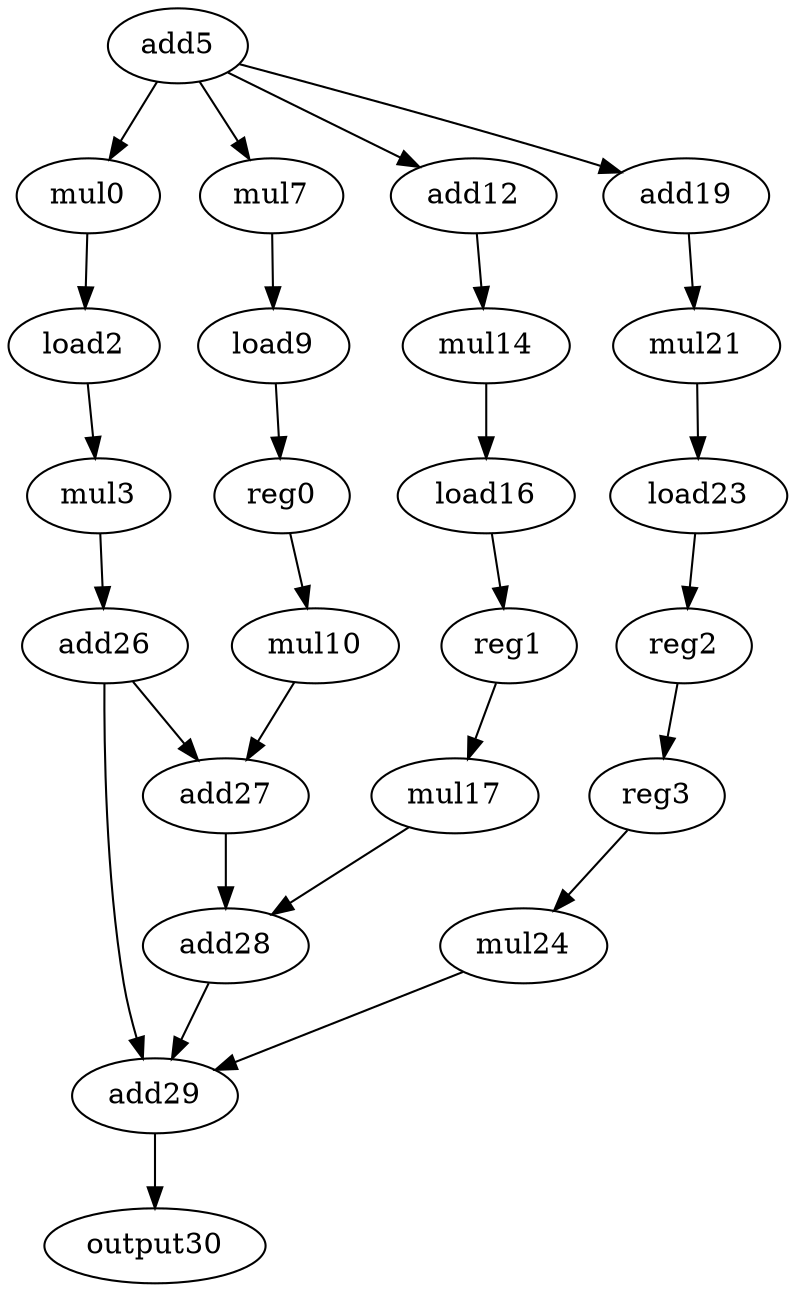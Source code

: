 digraph G {
    mul0;
    load2;
    mul3;
    add26;
    add5;
    mul7;
    add12;
    add19;
    load9;
    reg0;
    mul10;
    add27;
    mul14;
    load16;
    reg1;
    mul17;
    add28;
    mul21;
    load23;
    reg2;
    mul24;
    add29;
    output30;
    reg3;
    mul0 -> load2 [weight=0];
    load2 -> mul3 [weight=0];
    mul3 -> add26 [weight=0];
    add26 -> add27 [weight=0];
    add26 -> add29 [weight=0];
    add5 -> mul7 [weight=0];
    add5 -> mul0 [weight=0];
    add5 -> add12 [weight=0];
    add5 -> add19 [weight=0];
    mul7 -> load9 [weight=0];
    add12 -> mul14 [weight=0];
    add19 -> mul21 [weight=0];
    load9 -> reg0 [weight=0];
    reg0 -> mul10 [weight=0];
    mul10 -> add27 [weight=0];
    add27 -> add28 [weight=1];
    mul14 -> load16 [weight=1];
    load16 -> reg1 [weight=0];
    reg1 -> mul17 [weight=0];
    mul17 -> add28 [weight=0];
    add28 -> add29 [weight=0];
    mul21 -> load23 [weight=0];
    load23 -> reg2 [weight=0];
    reg2 -> reg3 [weight=0];
    mul24 -> add29 [weight=0];
    add29 -> output30 [weight=0];
    reg3 -> mul24 [weight=0];
}

